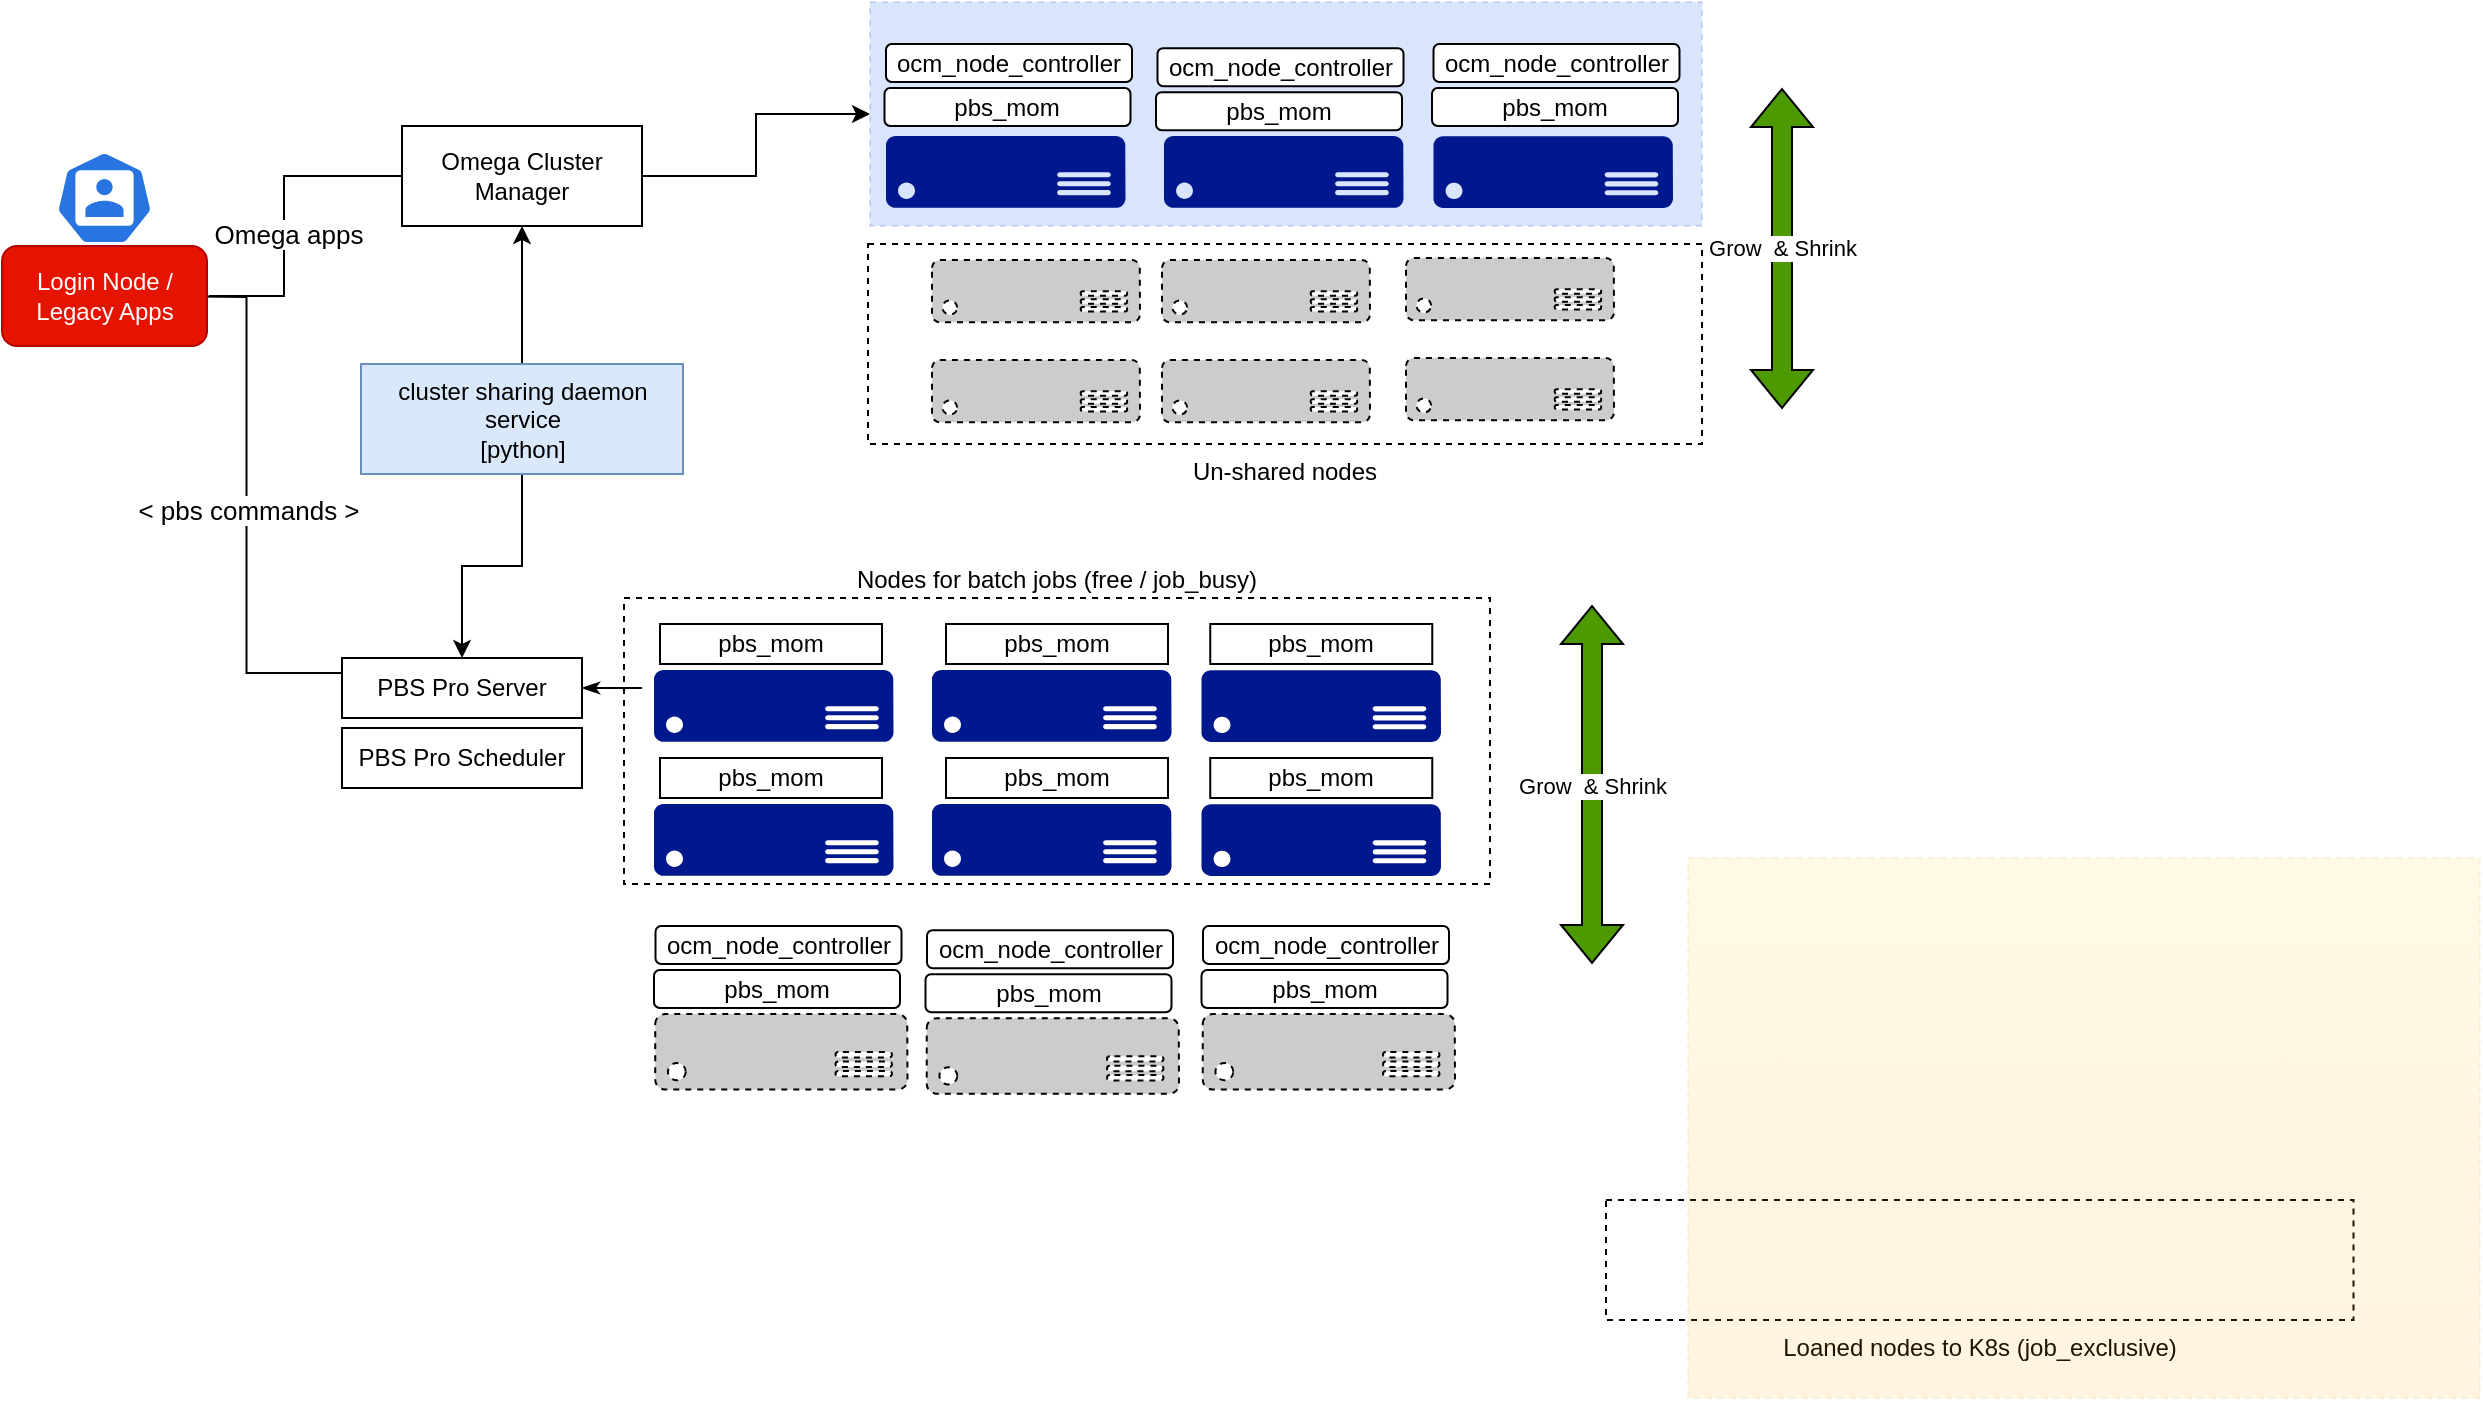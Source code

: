 <mxfile version="20.2.2" type="github">
  <diagram id="GDaDlvehyk0IUpQhXFB_" name="Page-1">
    <mxGraphModel dx="2268" dy="823" grid="0" gridSize="10" guides="1" tooltips="1" connect="1" arrows="1" fold="1" page="1" pageScale="1" pageWidth="850" pageHeight="1100" math="0" shadow="0">
      <root>
        <mxCell id="0" />
        <mxCell id="1" parent="0" />
        <mxCell id="9Rog6R5hcCI-3LM7Edof-32" value="" style="rounded=0;whiteSpace=wrap;html=1;fillColor=#0050ef;dashed=1;labelPosition=left;verticalLabelPosition=bottom;align=right;verticalAlign=top;strokeColor=#001DBC;glass=0;opacity=15;fontColor=#ffffff;" parent="1" vertex="1">
          <mxGeometry x="428" y="402" width="416" height="112" as="geometry" />
        </mxCell>
        <mxCell id="9Rog6R5hcCI-3LM7Edof-4" value="Nodes for batch jobs (free / job_busy)" style="rounded=0;whiteSpace=wrap;html=1;fillColor=none;dashed=1;labelPosition=center;verticalLabelPosition=top;align=center;verticalAlign=bottom;" parent="1" vertex="1">
          <mxGeometry x="305" y="700" width="433" height="143" as="geometry" />
        </mxCell>
        <mxCell id="9Rog6R5hcCI-3LM7Edof-22" style="edgeStyle=orthogonalEdgeStyle;rounded=0;orthogonalLoop=1;jettySize=auto;html=1;entryX=1;entryY=0.5;entryDx=0;entryDy=0;fontSize=13;startArrow=none;startFill=0;endArrow=none;endFill=0;endSize=6;strokeColor=default;strokeWidth=1;fillColor=#4D9900;exitX=0;exitY=0.5;exitDx=0;exitDy=0;" parent="1" edge="1">
          <mxGeometry relative="1" as="geometry">
            <mxPoint x="195" y="489" as="sourcePoint" />
            <mxPoint x="97.5" y="549" as="targetPoint" />
            <Array as="points">
              <mxPoint x="135" y="489" />
              <mxPoint x="135" y="549" />
            </Array>
          </mxGeometry>
        </mxCell>
        <mxCell id="9Rog6R5hcCI-3LM7Edof-23" value="Omega apps" style="edgeLabel;html=1;align=center;verticalAlign=middle;resizable=0;points=[];fontSize=13;" parent="9Rog6R5hcCI-3LM7Edof-22" vertex="1" connectable="0">
          <mxGeometry x="0.012" y="2" relative="1" as="geometry">
            <mxPoint y="9" as="offset" />
          </mxGeometry>
        </mxCell>
        <mxCell id="5v8OR9lopXFKmn0errzr-37" style="edgeStyle=orthogonalEdgeStyle;rounded=0;orthogonalLoop=1;jettySize=auto;html=1;exitX=1;exitY=0.5;exitDx=0;exitDy=0;" edge="1" parent="1" source="qs7_fkmbpAEoLOePlhtD-3" target="9Rog6R5hcCI-3LM7Edof-32">
          <mxGeometry relative="1" as="geometry" />
        </mxCell>
        <mxCell id="qs7_fkmbpAEoLOePlhtD-3" value="Omega Cluster Manager" style="rounded=0;whiteSpace=wrap;html=1;" parent="1" vertex="1">
          <mxGeometry x="194" y="464" width="120" height="50" as="geometry" />
        </mxCell>
        <mxCell id="qs7_fkmbpAEoLOePlhtD-11" value="" style="aspect=fixed;pointerEvents=1;shadow=0;dashed=1;html=1;strokeColor=#000000;labelPosition=center;verticalLabelPosition=bottom;verticalAlign=top;align=center;fillColor=#CCCCCC;shape=mxgraph.azure.server;strokeWidth=1;rounded=0;" parent="1" vertex="1">
          <mxGeometry x="459" y="531" width="104" height="31.2" as="geometry" />
        </mxCell>
        <mxCell id="qs7_fkmbpAEoLOePlhtD-34" value="" style="aspect=fixed;pointerEvents=1;shadow=0;dashed=1;html=1;strokeColor=#000000;labelPosition=center;verticalLabelPosition=bottom;verticalAlign=top;align=center;fillColor=#CCCCCC;shape=mxgraph.azure.server;strokeWidth=1;rounded=0;" parent="1" vertex="1">
          <mxGeometry x="574" y="531" width="104" height="31.2" as="geometry" />
        </mxCell>
        <mxCell id="qs7_fkmbpAEoLOePlhtD-35" value="" style="aspect=fixed;pointerEvents=1;shadow=0;dashed=1;html=1;strokeColor=#000000;labelPosition=center;verticalLabelPosition=bottom;verticalAlign=top;align=center;fillColor=#CCCCCC;shape=mxgraph.azure.server;strokeWidth=1;rounded=0;" parent="1" vertex="1">
          <mxGeometry x="696" y="530" width="104" height="31.2" as="geometry" />
        </mxCell>
        <mxCell id="qs7_fkmbpAEoLOePlhtD-36" value="" style="aspect=fixed;pointerEvents=1;shadow=0;dashed=1;html=1;strokeColor=#000000;labelPosition=center;verticalLabelPosition=bottom;verticalAlign=top;align=center;fillColor=#CCCCCC;shape=mxgraph.azure.server;strokeWidth=1;rounded=0;" parent="1" vertex="1">
          <mxGeometry x="459" y="581" width="104" height="31.2" as="geometry" />
        </mxCell>
        <mxCell id="qs7_fkmbpAEoLOePlhtD-37" value="" style="aspect=fixed;pointerEvents=1;shadow=0;dashed=1;html=1;strokeColor=#000000;labelPosition=center;verticalLabelPosition=bottom;verticalAlign=top;align=center;fillColor=#CCCCCC;shape=mxgraph.azure.server;strokeWidth=1;rounded=0;" parent="1" vertex="1">
          <mxGeometry x="574" y="581" width="104" height="31.2" as="geometry" />
        </mxCell>
        <mxCell id="qs7_fkmbpAEoLOePlhtD-38" value="" style="aspect=fixed;pointerEvents=1;shadow=0;dashed=1;html=1;strokeColor=#000000;labelPosition=center;verticalLabelPosition=bottom;verticalAlign=top;align=center;fillColor=#CCCCCC;shape=mxgraph.azure.server;strokeWidth=1;rounded=0;" parent="1" vertex="1">
          <mxGeometry x="696" y="580" width="104" height="31.2" as="geometry" />
        </mxCell>
        <mxCell id="9Rog6R5hcCI-3LM7Edof-6" style="edgeStyle=orthogonalEdgeStyle;rounded=0;orthogonalLoop=1;jettySize=auto;html=1;exitX=1;exitY=0.5;exitDx=0;exitDy=0;startArrow=classicThin;startFill=1;endArrow=none;endFill=0;" parent="1" source="qs7_fkmbpAEoLOePlhtD-50" edge="1">
          <mxGeometry relative="1" as="geometry">
            <mxPoint x="314" y="745" as="targetPoint" />
          </mxGeometry>
        </mxCell>
        <mxCell id="qs7_fkmbpAEoLOePlhtD-50" value="PBS Pro Server" style="rounded=0;whiteSpace=wrap;html=1;shadow=0;strokeWidth=1;" parent="1" vertex="1">
          <mxGeometry x="164" y="730" width="120" height="30" as="geometry" />
        </mxCell>
        <mxCell id="qs7_fkmbpAEoLOePlhtD-52" value="PBS Pro Scheduler" style="rounded=0;whiteSpace=wrap;html=1;shadow=0;strokeWidth=1;" parent="1" vertex="1">
          <mxGeometry x="164" y="765" width="120" height="30" as="geometry" />
        </mxCell>
        <mxCell id="qs7_fkmbpAEoLOePlhtD-65" value="" style="aspect=fixed;pointerEvents=1;shadow=0;dashed=0;html=1;strokeColor=none;labelPosition=center;verticalLabelPosition=bottom;verticalAlign=top;align=center;fillColor=#00188D;shape=mxgraph.azure.server;rounded=0;" parent="1" vertex="1">
          <mxGeometry x="320" y="803" width="119.75" height="35.93" as="geometry" />
        </mxCell>
        <mxCell id="qs7_fkmbpAEoLOePlhtD-66" value="pbs_mom" style="rounded=0;whiteSpace=wrap;html=1;" parent="1" vertex="1">
          <mxGeometry x="323" y="780" width="111" height="20" as="geometry" />
        </mxCell>
        <mxCell id="9Rog6R5hcCI-3LM7Edof-2" value="Loaned nodes to K8s (job_exclusive)" style="rounded=0;whiteSpace=wrap;html=1;fillColor=none;dashed=1;labelPosition=center;verticalLabelPosition=bottom;align=center;verticalAlign=top;" parent="1" vertex="1">
          <mxGeometry x="796" y="1001" width="373.75" height="60" as="geometry" />
        </mxCell>
        <mxCell id="9Rog6R5hcCI-3LM7Edof-7" value="Un-shared nodes" style="rounded=0;whiteSpace=wrap;html=1;fillColor=none;dashed=1;labelPosition=center;verticalLabelPosition=bottom;align=center;verticalAlign=top;" parent="1" vertex="1">
          <mxGeometry x="427" y="523" width="417" height="100" as="geometry" />
        </mxCell>
        <mxCell id="9Rog6R5hcCI-3LM7Edof-8" value="Grow&amp;nbsp; &amp;amp; Shrink" style="shape=flexArrow;endArrow=classic;startArrow=classic;html=1;rounded=0;endSize=6;strokeWidth=1;strokeColor=default;fillColor=#4D9900;" parent="1" edge="1">
          <mxGeometry width="100" height="100" relative="1" as="geometry">
            <mxPoint x="884" y="445" as="sourcePoint" />
            <mxPoint x="884" y="605.5" as="targetPoint" />
          </mxGeometry>
        </mxCell>
        <mxCell id="9Rog6R5hcCI-3LM7Edof-10" value="Grow&amp;nbsp; &amp;amp; Shrink" style="shape=flexArrow;endArrow=classic;startArrow=classic;html=1;rounded=0;endSize=6;strokeWidth=1;strokeColor=default;fillColor=#4D9900;" parent="1" edge="1">
          <mxGeometry width="100" height="100" relative="1" as="geometry">
            <mxPoint x="789" y="703.5" as="sourcePoint" />
            <mxPoint x="789" y="883" as="targetPoint" />
          </mxGeometry>
        </mxCell>
        <mxCell id="9Rog6R5hcCI-3LM7Edof-14" value="" style="html=1;dashed=0;whitespace=wrap;fillColor=#2875E2;strokeColor=#ffffff;points=[[0.005,0.63,0],[0.1,0.2,0],[0.9,0.2,0],[0.5,0,0],[0.995,0.63,0],[0.72,0.99,0],[0.5,1,0],[0.28,0.99,0]];shape=mxgraph.kubernetes.icon;prIcon=user;rounded=0;" parent="1" vertex="1">
          <mxGeometry x="21" y="473" width="48.5" height="54" as="geometry" />
        </mxCell>
        <mxCell id="9Rog6R5hcCI-3LM7Edof-26" style="edgeStyle=orthogonalEdgeStyle;orthogonalLoop=1;jettySize=auto;html=1;fontSize=13;startArrow=none;startFill=0;endArrow=none;endFill=0;endSize=6;strokeColor=default;strokeWidth=1;fillColor=#4D9900;rounded=0;entryX=0;entryY=0.25;entryDx=0;entryDy=0;" parent="1" target="qs7_fkmbpAEoLOePlhtD-50" edge="1">
          <mxGeometry relative="1" as="geometry">
            <mxPoint x="67.5" y="549" as="sourcePoint" />
            <mxPoint x="135" y="720" as="targetPoint" />
          </mxGeometry>
        </mxCell>
        <mxCell id="9Rog6R5hcCI-3LM7Edof-27" value="&amp;lt; pbs commands &amp;gt;" style="edgeLabel;html=1;align=center;verticalAlign=middle;resizable=0;points=[];fontSize=13;" parent="9Rog6R5hcCI-3LM7Edof-26" vertex="1" connectable="0">
          <mxGeometry x="-0.104" relative="1" as="geometry">
            <mxPoint y="28" as="offset" />
          </mxGeometry>
        </mxCell>
        <mxCell id="9Rog6R5hcCI-3LM7Edof-21" value="Login Node / Legacy Apps" style="rounded=1;whiteSpace=wrap;html=1;fillColor=#e51400;glass=0;strokeColor=#B20000;fontColor=#ffffff;" parent="1" vertex="1">
          <mxGeometry x="-6" y="524" width="102.5" height="50" as="geometry" />
        </mxCell>
        <mxCell id="9Rog6R5hcCI-3LM7Edof-31" value="" style="rounded=0;whiteSpace=wrap;html=1;fillColor=#ffcd28;dashed=1;labelPosition=left;verticalLabelPosition=bottom;align=right;verticalAlign=top;strokeColor=#d79b00;glass=0;opacity=12;gradientColor=#ffa500;" parent="1" vertex="1">
          <mxGeometry x="837" y="830" width="396" height="270" as="geometry" />
        </mxCell>
        <mxCell id="5v8OR9lopXFKmn0errzr-1" value="&lt;div&gt;pbs_mom&lt;/div&gt;" style="rounded=1;whiteSpace=wrap;html=1;sketch=0;glass=0;fillStyle=auto;gradientColor=none;" vertex="1" parent="1">
          <mxGeometry x="320" y="886" width="123" height="19" as="geometry" />
        </mxCell>
        <mxCell id="5v8OR9lopXFKmn0errzr-2" value="ocm_node_controller" style="rounded=1;whiteSpace=wrap;html=1;sketch=0;glass=0;fillStyle=auto;gradientColor=none;" vertex="1" parent="1">
          <mxGeometry x="320.75" y="864" width="123" height="19" as="geometry" />
        </mxCell>
        <mxCell id="5v8OR9lopXFKmn0errzr-3" value="" style="aspect=fixed;pointerEvents=1;shadow=0;dashed=1;html=1;strokeColor=#000000;labelPosition=center;verticalLabelPosition=bottom;verticalAlign=top;align=center;fillColor=#CCCCCC;shape=mxgraph.azure.server;strokeWidth=1;rounded=0;" vertex="1" parent="1">
          <mxGeometry x="320.62" y="908" width="126.13" height="37.83" as="geometry" />
        </mxCell>
        <mxCell id="5v8OR9lopXFKmn0errzr-4" value="&lt;div&gt;pbs_mom&lt;/div&gt;" style="rounded=1;whiteSpace=wrap;html=1;sketch=0;glass=0;fillStyle=auto;gradientColor=none;" vertex="1" parent="1">
          <mxGeometry x="455.75" y="888.08" width="123" height="19" as="geometry" />
        </mxCell>
        <mxCell id="5v8OR9lopXFKmn0errzr-5" value="ocm_node_controller" style="rounded=1;whiteSpace=wrap;html=1;sketch=0;glass=0;fillStyle=auto;gradientColor=none;" vertex="1" parent="1">
          <mxGeometry x="456.5" y="866.08" width="123" height="19" as="geometry" />
        </mxCell>
        <mxCell id="5v8OR9lopXFKmn0errzr-6" value="" style="aspect=fixed;pointerEvents=1;shadow=0;dashed=1;html=1;strokeColor=#000000;labelPosition=center;verticalLabelPosition=bottom;verticalAlign=top;align=center;fillColor=#CCCCCC;shape=mxgraph.azure.server;strokeWidth=1;rounded=0;" vertex="1" parent="1">
          <mxGeometry x="456.37" y="910.08" width="126.13" height="37.83" as="geometry" />
        </mxCell>
        <mxCell id="5v8OR9lopXFKmn0errzr-7" value="&lt;div&gt;pbs_mom&lt;/div&gt;" style="rounded=1;whiteSpace=wrap;html=1;sketch=0;glass=0;fillStyle=auto;gradientColor=none;" vertex="1" parent="1">
          <mxGeometry x="593.75" y="886" width="123" height="19" as="geometry" />
        </mxCell>
        <mxCell id="5v8OR9lopXFKmn0errzr-8" value="ocm_node_controller" style="rounded=1;whiteSpace=wrap;html=1;sketch=0;glass=0;fillStyle=auto;gradientColor=none;" vertex="1" parent="1">
          <mxGeometry x="594.5" y="864" width="123" height="19" as="geometry" />
        </mxCell>
        <mxCell id="5v8OR9lopXFKmn0errzr-9" value="" style="aspect=fixed;pointerEvents=1;shadow=0;dashed=1;html=1;strokeColor=#000000;labelPosition=center;verticalLabelPosition=bottom;verticalAlign=top;align=center;fillColor=#CCCCCC;shape=mxgraph.azure.server;strokeWidth=1;rounded=0;" vertex="1" parent="1">
          <mxGeometry x="594.37" y="908" width="126.13" height="37.83" as="geometry" />
        </mxCell>
        <mxCell id="5v8OR9lopXFKmn0errzr-10" value="" style="aspect=fixed;pointerEvents=1;shadow=0;dashed=0;html=1;strokeColor=none;labelPosition=center;verticalLabelPosition=bottom;verticalAlign=top;align=center;fillColor=#00188D;shape=mxgraph.azure.server;rounded=0;" vertex="1" parent="1">
          <mxGeometry x="459" y="803" width="119.75" height="35.93" as="geometry" />
        </mxCell>
        <mxCell id="5v8OR9lopXFKmn0errzr-11" value="" style="aspect=fixed;pointerEvents=1;shadow=0;dashed=0;html=1;strokeColor=none;labelPosition=center;verticalLabelPosition=bottom;verticalAlign=top;align=center;fillColor=#00188D;shape=mxgraph.azure.server;rounded=0;" vertex="1" parent="1">
          <mxGeometry x="593.75" y="803.07" width="119.75" height="35.93" as="geometry" />
        </mxCell>
        <mxCell id="5v8OR9lopXFKmn0errzr-12" value="pbs_mom" style="rounded=0;whiteSpace=wrap;html=1;" vertex="1" parent="1">
          <mxGeometry x="466" y="780" width="111" height="20" as="geometry" />
        </mxCell>
        <mxCell id="5v8OR9lopXFKmn0errzr-13" value="pbs_mom" style="rounded=0;whiteSpace=wrap;html=1;" vertex="1" parent="1">
          <mxGeometry x="598.13" y="780" width="111" height="20" as="geometry" />
        </mxCell>
        <mxCell id="5v8OR9lopXFKmn0errzr-14" value="" style="aspect=fixed;pointerEvents=1;shadow=0;dashed=0;html=1;strokeColor=none;labelPosition=center;verticalLabelPosition=bottom;verticalAlign=top;align=center;fillColor=#00188D;shape=mxgraph.azure.server;rounded=0;" vertex="1" parent="1">
          <mxGeometry x="320" y="736" width="119.75" height="35.93" as="geometry" />
        </mxCell>
        <mxCell id="5v8OR9lopXFKmn0errzr-15" value="pbs_mom" style="rounded=0;whiteSpace=wrap;html=1;" vertex="1" parent="1">
          <mxGeometry x="323" y="713" width="111" height="20" as="geometry" />
        </mxCell>
        <mxCell id="5v8OR9lopXFKmn0errzr-16" value="pbs_mom" style="rounded=0;whiteSpace=wrap;html=1;" vertex="1" parent="1">
          <mxGeometry x="466" y="713" width="111" height="20" as="geometry" />
        </mxCell>
        <mxCell id="5v8OR9lopXFKmn0errzr-17" value="" style="aspect=fixed;pointerEvents=1;shadow=0;dashed=0;html=1;strokeColor=none;labelPosition=center;verticalLabelPosition=bottom;verticalAlign=top;align=center;fillColor=#00188D;shape=mxgraph.azure.server;rounded=0;" vertex="1" parent="1">
          <mxGeometry x="459" y="736" width="119.75" height="35.93" as="geometry" />
        </mxCell>
        <mxCell id="5v8OR9lopXFKmn0errzr-18" value="pbs_mom" style="rounded=0;whiteSpace=wrap;html=1;" vertex="1" parent="1">
          <mxGeometry x="598.13" y="713" width="111" height="20" as="geometry" />
        </mxCell>
        <mxCell id="5v8OR9lopXFKmn0errzr-19" value="" style="aspect=fixed;pointerEvents=1;shadow=0;dashed=0;html=1;strokeColor=none;labelPosition=center;verticalLabelPosition=bottom;verticalAlign=top;align=center;fillColor=#00188D;shape=mxgraph.azure.server;rounded=0;" vertex="1" parent="1">
          <mxGeometry x="593.75" y="736.07" width="119.75" height="35.93" as="geometry" />
        </mxCell>
        <mxCell id="5v8OR9lopXFKmn0errzr-22" value="" style="edgeStyle=orthogonalEdgeStyle;rounded=0;orthogonalLoop=1;jettySize=auto;html=1;" edge="1" parent="1" source="5v8OR9lopXFKmn0errzr-21" target="qs7_fkmbpAEoLOePlhtD-50">
          <mxGeometry relative="1" as="geometry" />
        </mxCell>
        <mxCell id="5v8OR9lopXFKmn0errzr-23" style="edgeStyle=orthogonalEdgeStyle;rounded=0;orthogonalLoop=1;jettySize=auto;html=1;exitX=0.5;exitY=0;exitDx=0;exitDy=0;entryX=0.5;entryY=1;entryDx=0;entryDy=0;" edge="1" parent="1" source="5v8OR9lopXFKmn0errzr-21" target="qs7_fkmbpAEoLOePlhtD-3">
          <mxGeometry relative="1" as="geometry" />
        </mxCell>
        <mxCell id="5v8OR9lopXFKmn0errzr-21" value="&lt;div&gt;cluster sharing daemon service &lt;br&gt;&lt;/div&gt;&lt;div&gt;[python]&lt;br&gt;&lt;/div&gt;" style="rounded=0;whiteSpace=wrap;html=1;fillColor=#dae8fc;strokeColor=#6c8ebf;" vertex="1" parent="1">
          <mxGeometry x="173.5" y="583" width="161" height="55" as="geometry" />
        </mxCell>
        <mxCell id="5v8OR9lopXFKmn0errzr-24" value="&lt;div&gt;pbs_mom&lt;/div&gt;" style="rounded=1;whiteSpace=wrap;html=1;sketch=0;glass=0;fillStyle=auto;gradientColor=none;" vertex="1" parent="1">
          <mxGeometry x="435.25" y="445" width="123" height="19" as="geometry" />
        </mxCell>
        <mxCell id="5v8OR9lopXFKmn0errzr-25" value="ocm_node_controller" style="rounded=1;whiteSpace=wrap;html=1;sketch=0;glass=0;fillStyle=auto;gradientColor=none;" vertex="1" parent="1">
          <mxGeometry x="436" y="423" width="123" height="19" as="geometry" />
        </mxCell>
        <mxCell id="5v8OR9lopXFKmn0errzr-27" value="&lt;div&gt;pbs_mom&lt;/div&gt;" style="rounded=1;whiteSpace=wrap;html=1;sketch=0;glass=0;fillStyle=auto;gradientColor=none;" vertex="1" parent="1">
          <mxGeometry x="571" y="447.08" width="123" height="19" as="geometry" />
        </mxCell>
        <mxCell id="5v8OR9lopXFKmn0errzr-28" value="ocm_node_controller" style="rounded=1;whiteSpace=wrap;html=1;sketch=0;glass=0;fillStyle=auto;gradientColor=none;" vertex="1" parent="1">
          <mxGeometry x="571.75" y="425.08" width="123" height="19" as="geometry" />
        </mxCell>
        <mxCell id="5v8OR9lopXFKmn0errzr-30" value="&lt;div&gt;pbs_mom&lt;/div&gt;" style="rounded=1;whiteSpace=wrap;html=1;sketch=0;glass=0;fillStyle=auto;gradientColor=none;" vertex="1" parent="1">
          <mxGeometry x="709" y="445" width="123" height="19" as="geometry" />
        </mxCell>
        <mxCell id="5v8OR9lopXFKmn0errzr-31" value="ocm_node_controller" style="rounded=1;whiteSpace=wrap;html=1;sketch=0;glass=0;fillStyle=auto;gradientColor=none;" vertex="1" parent="1">
          <mxGeometry x="709.75" y="423" width="123" height="19" as="geometry" />
        </mxCell>
        <mxCell id="5v8OR9lopXFKmn0errzr-33" value="" style="aspect=fixed;pointerEvents=1;shadow=0;dashed=0;html=1;strokeColor=none;labelPosition=center;verticalLabelPosition=bottom;verticalAlign=top;align=center;fillColor=#00188D;shape=mxgraph.azure.server;rounded=0;" vertex="1" parent="1">
          <mxGeometry x="436" y="469" width="119.75" height="35.93" as="geometry" />
        </mxCell>
        <mxCell id="5v8OR9lopXFKmn0errzr-34" value="" style="aspect=fixed;pointerEvents=1;shadow=0;dashed=0;html=1;strokeColor=none;labelPosition=center;verticalLabelPosition=bottom;verticalAlign=top;align=center;fillColor=#00188D;shape=mxgraph.azure.server;rounded=0;" vertex="1" parent="1">
          <mxGeometry x="575" y="469" width="119.75" height="35.93" as="geometry" />
        </mxCell>
        <mxCell id="5v8OR9lopXFKmn0errzr-35" value="" style="aspect=fixed;pointerEvents=1;shadow=0;dashed=0;html=1;strokeColor=none;labelPosition=center;verticalLabelPosition=bottom;verticalAlign=top;align=center;fillColor=#00188D;shape=mxgraph.azure.server;rounded=0;" vertex="1" parent="1">
          <mxGeometry x="709.75" y="469.07" width="119.75" height="35.93" as="geometry" />
        </mxCell>
      </root>
    </mxGraphModel>
  </diagram>
</mxfile>
